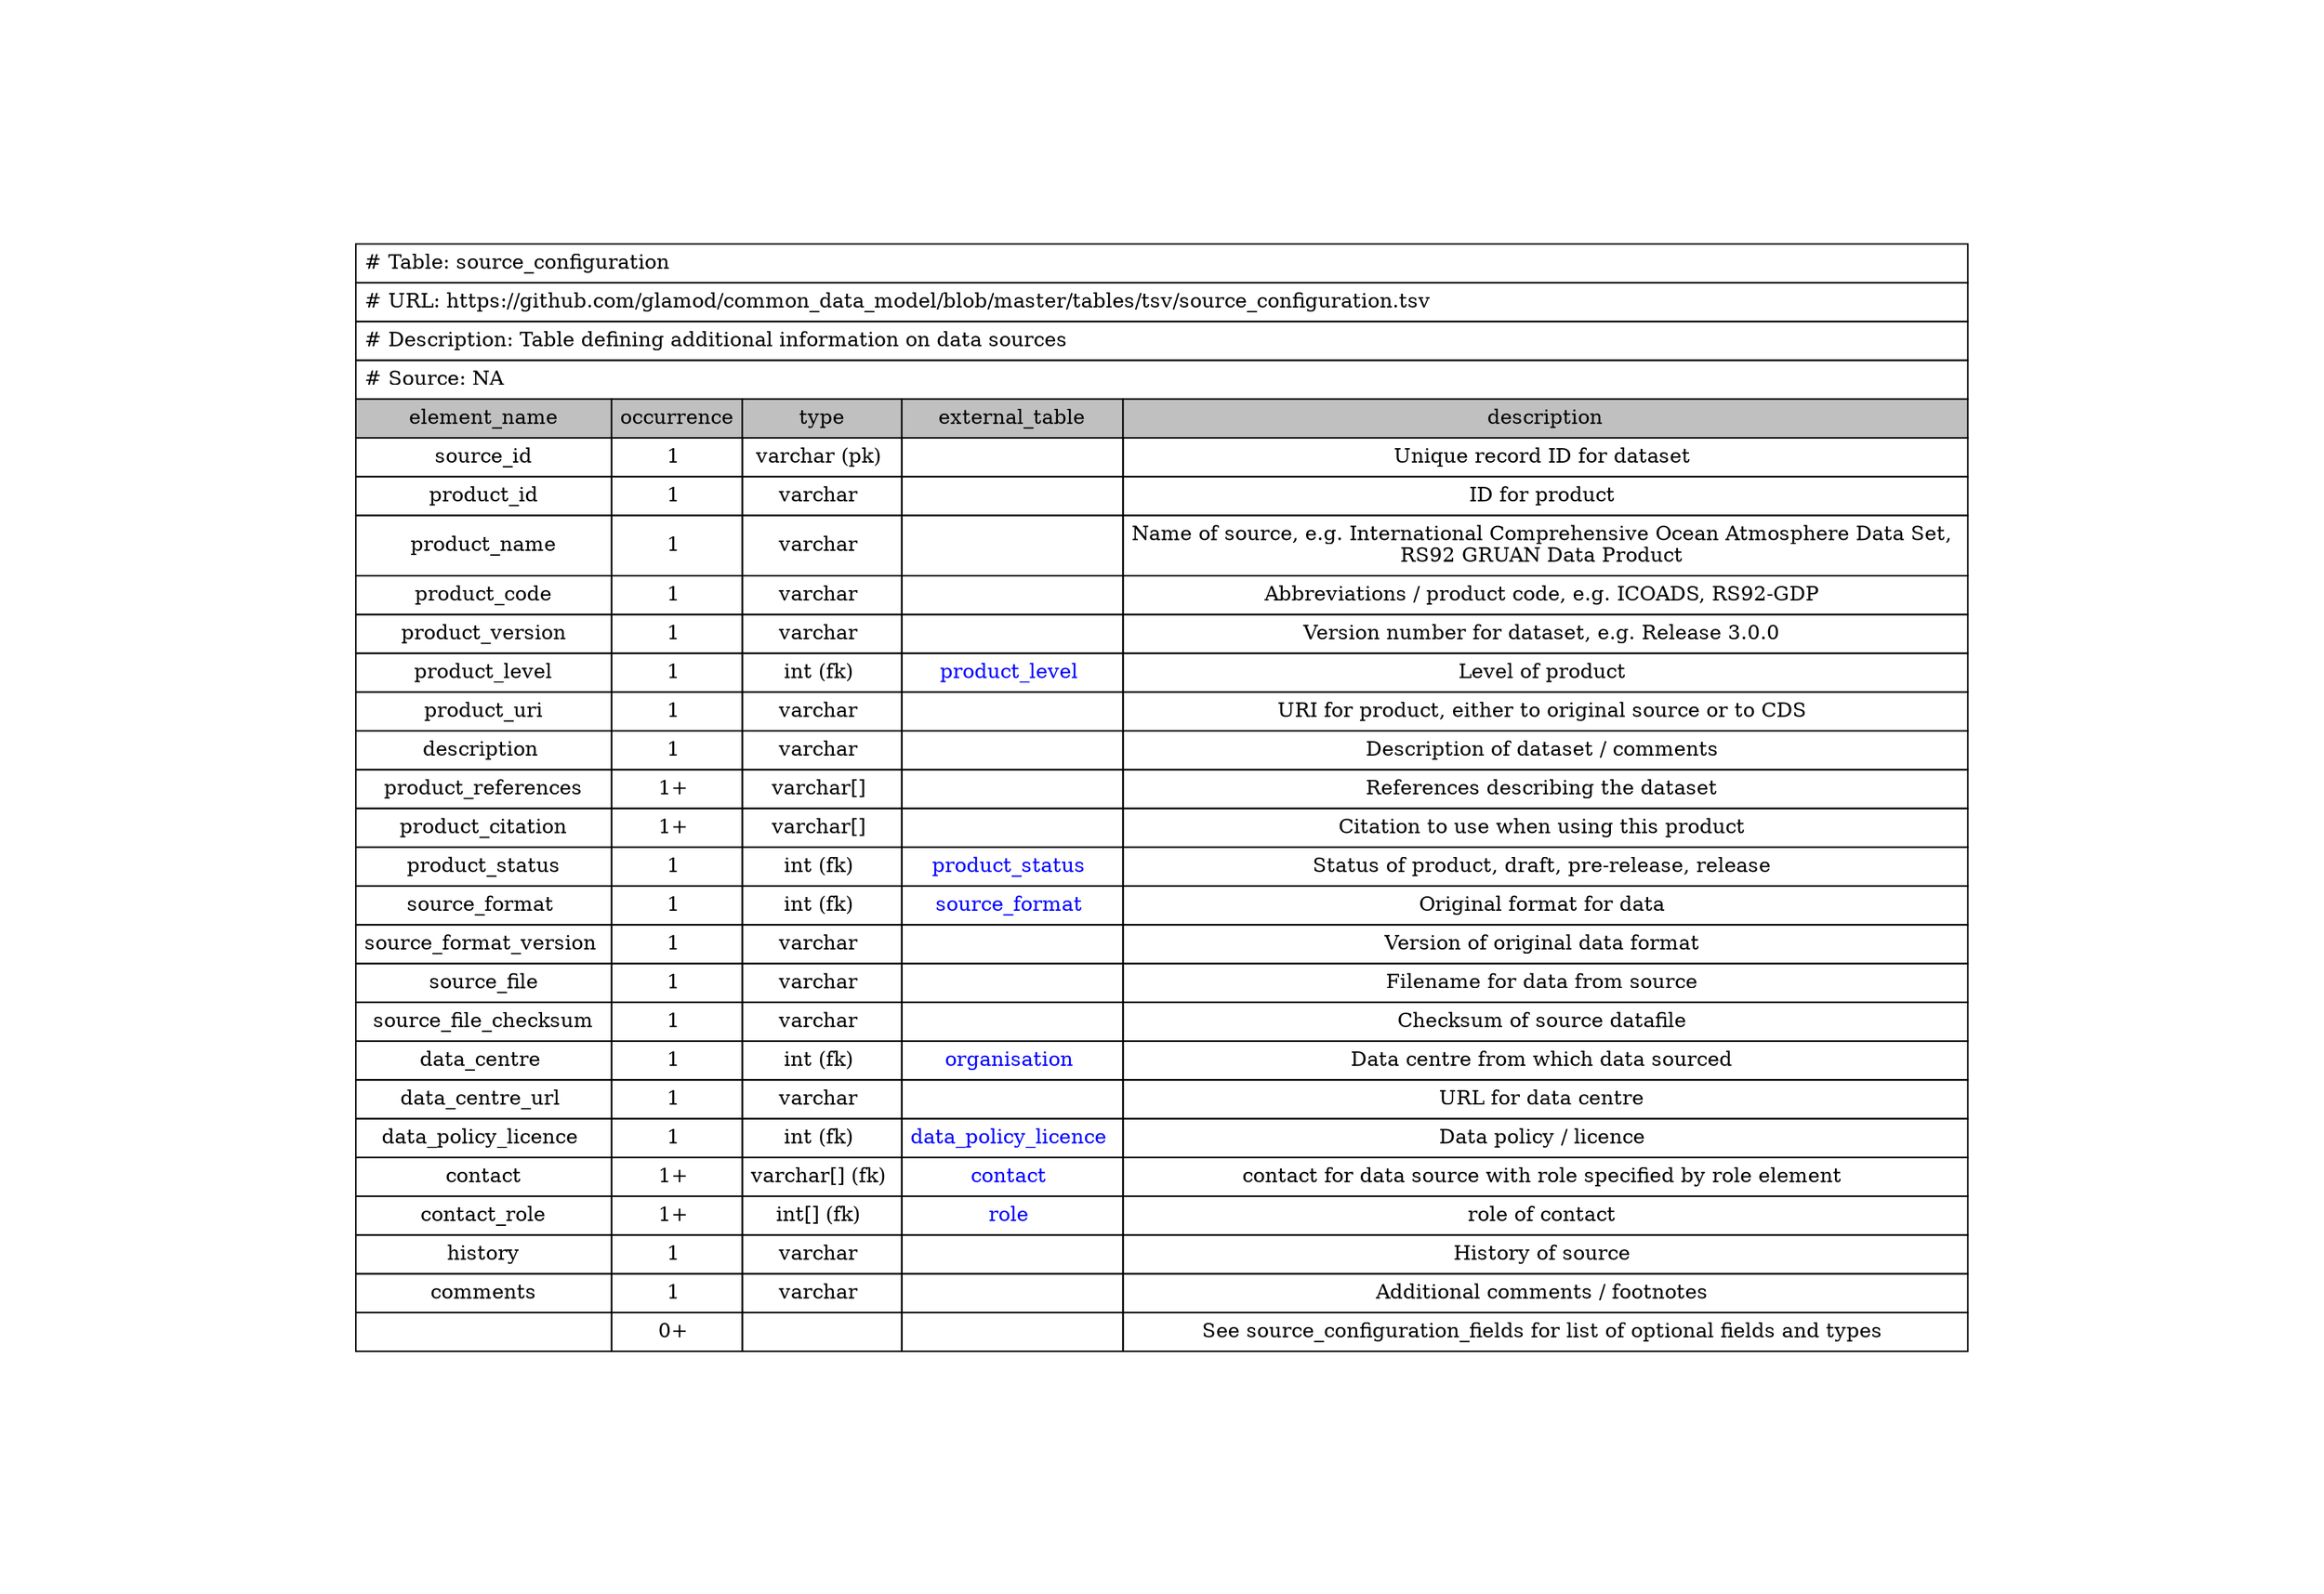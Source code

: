 digraph source_configuration {
node [color=white]
source_configuration [label=<<TABLE BORDER="0" CELLBORDER="1" CELLSPACING="0" CELLPADDING="5" COLOR="BLACK">
<TR><TD COLSPAN="5" ALIGN="left" PORT="head"># Table: source_configuration</TD></TR>
<TR><TD COLSPAN="5" ALIGN="left"># URL: https://github.com/glamod/common_data_model/blob/master/tables/tsv/source_configuration.tsv</TD></TR>
<TR><TD ALIGN="left" COLSPAN="5"># Description: Table defining additional information on data sources				</TD></TR>
<TR><TD ALIGN="left" COLSPAN="5"># Source: NA</TD></TR>
<TR><TD BGCOLOR="GRAY">element_name</TD><TD BGCOLOR="GRAY">occurrence</TD><TD BGCOLOR="GRAY">type</TD><TD BGCOLOR="GRAY">external_table</TD><TD BGCOLOR="GRAY">description</TD></TR>
<TR><TD PORT="source_idL">source_id</TD><TD>1 </TD><TD>varchar (pk) </TD><TD></TD><TD PORT="source_idR">Unique record ID for dataset </TD></TR>
<TR><TD PORT="product_idL">product_id</TD><TD>1 </TD><TD>varchar </TD><TD></TD><TD PORT="product_idR">ID for product </TD></TR>
<TR><TD PORT="product_nameL">product_name</TD><TD>1 </TD><TD>varchar </TD><TD></TD><TD PORT="product_nameR">Name of source, e.g. International Comprehensive Ocean Atmosphere Data Set, <BR/>RS92 GRUAN Data Product </TD></TR>
<TR><TD PORT="product_codeL">product_code</TD><TD>1 </TD><TD>varchar </TD><TD></TD><TD PORT="product_codeR">Abbreviations / product code, e.g. ICOADS, RS92-GDP </TD></TR>
<TR><TD PORT="product_versionL">product_version</TD><TD>1 </TD><TD>varchar </TD><TD></TD><TD PORT="product_versionR">Version number for dataset, e.g. Release 3.0.0 </TD></TR>
<TR><TD PORT="product_levelL">product_level</TD><TD>1 </TD><TD>int (fk) </TD><TD HREF="https://github.com/glamod/common_data_model/blob/master/tables/tsv/product_level.tsv"><FONT color="blue">product_level </FONT></TD><TD PORT="product_levelR">Level of product </TD></TR>
<TR><TD PORT="product_uriL">product_uri</TD><TD>1 </TD><TD>varchar </TD><TD></TD><TD PORT="product_uriR">URI for product, either to original source or to CDS <BR/></TD></TR>
<TR><TD PORT="description L">description </TD><TD>1 </TD><TD>varchar </TD><TD></TD><TD PORT="description R">Description of dataset / comments </TD></TR>
<TR><TD PORT="product_referencesL">product_references</TD><TD>1+ </TD><TD>varchar[] </TD><TD></TD><TD PORT="product_referencesR">References describing the dataset </TD></TR>
<TR><TD PORT="product_citationL">product_citation</TD><TD>1+ </TD><TD>varchar[] </TD><TD></TD><TD PORT="product_citationR">Citation to use when using this product </TD></TR>
<TR><TD PORT="product_statusL">product_status</TD><TD>1 </TD><TD>int (fk) </TD><TD HREF="https://github.com/glamod/common_data_model/blob/master/tables/tsv/product_status.tsv"><FONT color="blue">product_status </FONT></TD><TD PORT="product_statusR">Status of product, draft, pre-release, release </TD></TR>
<TR><TD PORT="source_format L">source_format </TD><TD>1 </TD><TD>int (fk) </TD><TD HREF="https://github.com/glamod/common_data_model/blob/master/tables/tsv/source_format.tsv"><FONT color="blue">source_format </FONT></TD><TD PORT="source_format R">Original format for data </TD></TR>
<TR><TD PORT="source_format_version L">source_format_version </TD><TD>1 </TD><TD>varchar </TD><TD></TD><TD PORT="source_format_version R">Version of original data format </TD></TR>
<TR><TD PORT="source_fileL">source_file</TD><TD>1 </TD><TD>varchar </TD><TD></TD><TD PORT="source_fileR">Filename for data from source </TD></TR>
<TR><TD PORT="source_file_checksumL">source_file_checksum</TD><TD>1 </TD><TD>varchar </TD><TD></TD><TD PORT="source_file_checksumR">Checksum of source datafile </TD></TR>
<TR><TD PORT="data_centre L">data_centre </TD><TD>1 </TD><TD>int (fk) </TD><TD HREF="https://github.com/glamod/common_data_model/blob/master/tables/tsv/organisation.tsv"><FONT color="blue">organisation </FONT></TD><TD PORT="data_centre R">Data centre from which data sourced </TD></TR>
<TR><TD PORT="data_centre_url L">data_centre_url </TD><TD>1 </TD><TD>varchar </TD><TD></TD><TD PORT="data_centre_url R">URL for data centre </TD></TR>
<TR><TD PORT="data_policy_licence L">data_policy_licence </TD><TD>1 </TD><TD>int (fk) </TD><TD HREF="https://github.com/glamod/common_data_model/blob/master/tables/tsv/data_policy_licence.tsv"><FONT color="blue">data_policy_licence </FONT></TD><TD PORT="data_policy_licence R">Data policy / licence </TD></TR>
<TR><TD PORT="contactL">contact</TD><TD>1+ </TD><TD>varchar[] (fk) </TD><TD HREF="https://github.com/glamod/common_data_model/blob/master/tables/tsv/contact.tsv"><FONT color="blue">contact </FONT></TD><TD PORT="contactR">contact for data source with role specified by role element <BR/></TD></TR>
<TR><TD PORT="contact_roleL">contact_role</TD><TD>1+ </TD><TD>int[] (fk) </TD><TD HREF="https://github.com/glamod/common_data_model/blob/master/tables/tsv/role.tsv"><FONT color="blue">role </FONT></TD><TD PORT="contact_roleR">role of contact </TD></TR>
<TR><TD PORT="historyL">history</TD><TD>1 </TD><TD>varchar </TD><TD></TD><TD PORT="historyR">History of source </TD></TR>
<TR><TD PORT="commentsL">comments</TD><TD>1 </TD><TD>varchar </TD><TD></TD><TD PORT="commentsR">Additional comments / footnotes </TD></TR>
<TR><TD PORT="L"></TD><TD>0+ </TD><TD></TD><TD></TD><TD PORT="R">See source_configuration_fields for list of optional fields and types </TD></TR>
</TABLE>>];
}
